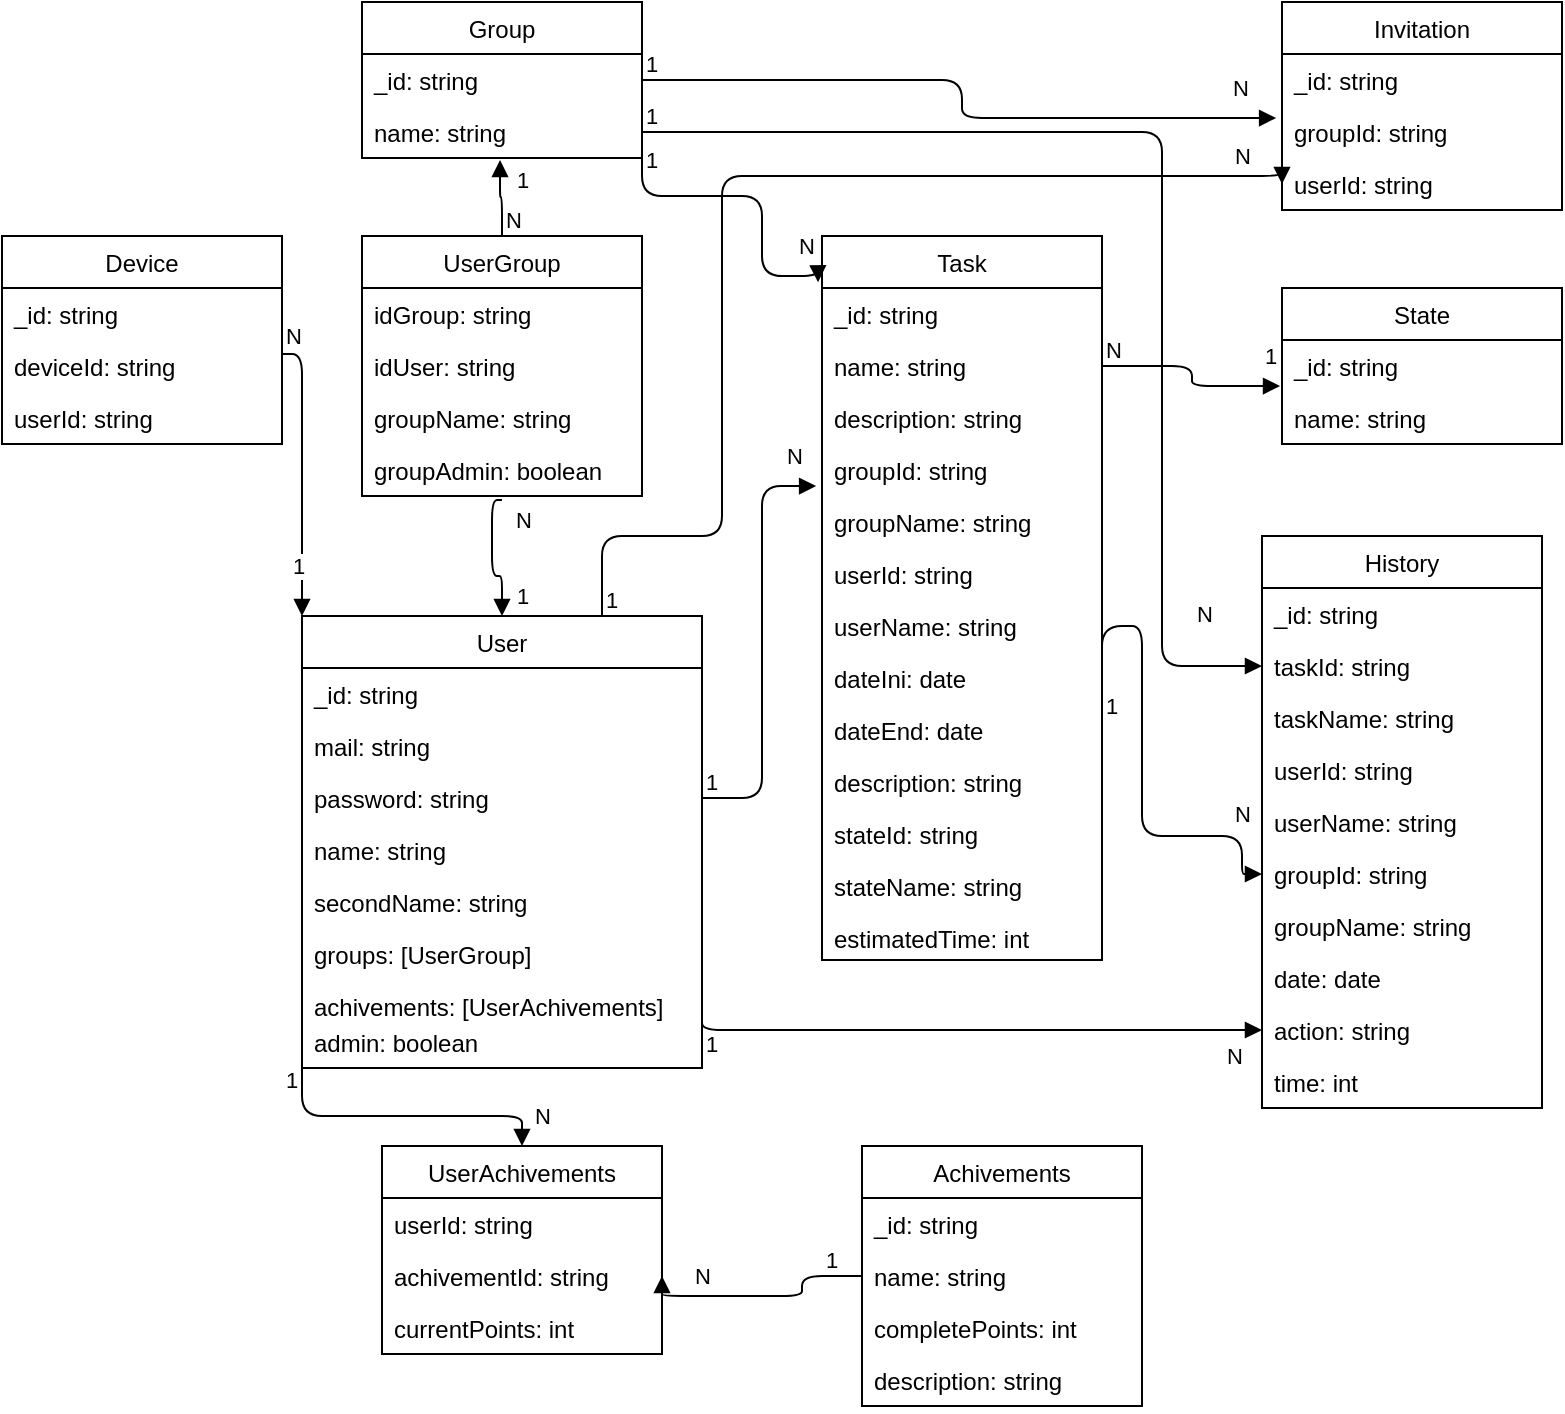 <mxfile version="14.4.3" type="device"><diagram id="mBvxw70yb0Zf4yTF3M4U" name="Página-1"><mxGraphModel dx="1326" dy="806" grid="1" gridSize="10" guides="1" tooltips="1" connect="1" arrows="1" fold="1" page="1" pageScale="1" pageWidth="827" pageHeight="1169" math="0" shadow="0"><root><mxCell id="0"/><mxCell id="1" parent="0"/><mxCell id="lRIT42_bY--8WyriqjhK-4" value="Group" style="swimlane;fontStyle=0;childLayout=stackLayout;horizontal=1;startSize=26;fillColor=none;horizontalStack=0;resizeParent=1;resizeParentMax=0;resizeLast=0;collapsible=1;marginBottom=0;" parent="1" vertex="1"><mxGeometry x="200" y="13" width="140" height="78" as="geometry"><mxRectangle x="359" y="520" width="90" height="26" as="alternateBounds"/></mxGeometry></mxCell><mxCell id="lRIT42_bY--8WyriqjhK-5" value="_id: string" style="text;strokeColor=none;fillColor=none;align=left;verticalAlign=top;spacingLeft=4;spacingRight=4;overflow=hidden;rotatable=0;points=[[0,0.5],[1,0.5]];portConstraint=eastwest;" parent="lRIT42_bY--8WyriqjhK-4" vertex="1"><mxGeometry y="26" width="140" height="26" as="geometry"/></mxCell><mxCell id="lRIT42_bY--8WyriqjhK-6" value="name: string" style="text;strokeColor=none;fillColor=none;align=left;verticalAlign=top;spacingLeft=4;spacingRight=4;overflow=hidden;rotatable=0;points=[[0,0.5],[1,0.5]];portConstraint=eastwest;" parent="lRIT42_bY--8WyriqjhK-4" vertex="1"><mxGeometry y="52" width="140" height="26" as="geometry"/></mxCell><mxCell id="lRIT42_bY--8WyriqjhK-8" value="Invitation" style="swimlane;fontStyle=0;childLayout=stackLayout;horizontal=1;startSize=26;fillColor=none;horizontalStack=0;resizeParent=1;resizeParentMax=0;resizeLast=0;collapsible=1;marginBottom=0;" parent="1" vertex="1"><mxGeometry x="660" y="13" width="140" height="104" as="geometry"/></mxCell><mxCell id="lRIT42_bY--8WyriqjhK-9" value="_id: string" style="text;strokeColor=none;fillColor=none;align=left;verticalAlign=top;spacingLeft=4;spacingRight=4;overflow=hidden;rotatable=0;points=[[0,0.5],[1,0.5]];portConstraint=eastwest;" parent="lRIT42_bY--8WyriqjhK-8" vertex="1"><mxGeometry y="26" width="140" height="26" as="geometry"/></mxCell><mxCell id="lRIT42_bY--8WyriqjhK-10" value="groupId: string" style="text;strokeColor=none;fillColor=none;align=left;verticalAlign=top;spacingLeft=4;spacingRight=4;overflow=hidden;rotatable=0;points=[[0,0.5],[1,0.5]];portConstraint=eastwest;" parent="lRIT42_bY--8WyriqjhK-8" vertex="1"><mxGeometry y="52" width="140" height="26" as="geometry"/></mxCell><mxCell id="lRIT42_bY--8WyriqjhK-11" value="userId: string" style="text;strokeColor=none;fillColor=none;align=left;verticalAlign=top;spacingLeft=4;spacingRight=4;overflow=hidden;rotatable=0;points=[[0,0.5],[1,0.5]];portConstraint=eastwest;" parent="lRIT42_bY--8WyriqjhK-8" vertex="1"><mxGeometry y="78" width="140" height="26" as="geometry"/></mxCell><mxCell id="lRIT42_bY--8WyriqjhK-12" value="" style="endArrow=block;endFill=1;html=1;edgeStyle=orthogonalEdgeStyle;align=left;verticalAlign=top;exitX=1;exitY=0.5;exitDx=0;exitDy=0;entryX=-0.021;entryY=0.231;entryDx=0;entryDy=0;entryPerimeter=0;" parent="1" source="lRIT42_bY--8WyriqjhK-5" target="lRIT42_bY--8WyriqjhK-10" edge="1"><mxGeometry x="-1" relative="1" as="geometry"><mxPoint x="300" y="233" as="sourcePoint"/><mxPoint x="460" y="233" as="targetPoint"/></mxGeometry></mxCell><mxCell id="lRIT42_bY--8WyriqjhK-13" value="1" style="edgeLabel;resizable=0;html=1;align=left;verticalAlign=bottom;" parent="lRIT42_bY--8WyriqjhK-12" connectable="0" vertex="1"><mxGeometry x="-1" relative="1" as="geometry"/></mxCell><mxCell id="lRIT42_bY--8WyriqjhK-14" value="N" style="edgeLabel;html=1;align=center;verticalAlign=middle;resizable=0;points=[];" parent="lRIT42_bY--8WyriqjhK-12" vertex="1" connectable="0"><mxGeometry x="0.89" y="-2" relative="1" as="geometry"><mxPoint y="-17.01" as="offset"/></mxGeometry></mxCell><mxCell id="lRIT42_bY--8WyriqjhK-15" value="User" style="swimlane;fontStyle=0;childLayout=stackLayout;horizontal=1;startSize=26;fillColor=none;horizontalStack=0;resizeParent=1;resizeParentMax=0;resizeLast=0;collapsible=1;marginBottom=0;" parent="1" vertex="1"><mxGeometry x="170" y="320" width="200" height="226" as="geometry"/></mxCell><mxCell id="lRIT42_bY--8WyriqjhK-16" value="_id: string" style="text;strokeColor=none;fillColor=none;align=left;verticalAlign=top;spacingLeft=4;spacingRight=4;overflow=hidden;rotatable=0;points=[[0,0.5],[1,0.5]];portConstraint=eastwest;" parent="lRIT42_bY--8WyriqjhK-15" vertex="1"><mxGeometry y="26" width="200" height="26" as="geometry"/></mxCell><mxCell id="lRIT42_bY--8WyriqjhK-17" value="mail: string" style="text;strokeColor=none;fillColor=none;align=left;verticalAlign=top;spacingLeft=4;spacingRight=4;overflow=hidden;rotatable=0;points=[[0,0.5],[1,0.5]];portConstraint=eastwest;" parent="lRIT42_bY--8WyriqjhK-15" vertex="1"><mxGeometry y="52" width="200" height="26" as="geometry"/></mxCell><mxCell id="lRIT42_bY--8WyriqjhK-18" value="password: string" style="text;strokeColor=none;fillColor=none;align=left;verticalAlign=top;spacingLeft=4;spacingRight=4;overflow=hidden;rotatable=0;points=[[0,0.5],[1,0.5]];portConstraint=eastwest;" parent="lRIT42_bY--8WyriqjhK-15" vertex="1"><mxGeometry y="78" width="200" height="26" as="geometry"/></mxCell><mxCell id="lRIT42_bY--8WyriqjhK-24" value="name: string" style="text;strokeColor=none;fillColor=none;align=left;verticalAlign=top;spacingLeft=4;spacingRight=4;overflow=hidden;rotatable=0;points=[[0,0.5],[1,0.5]];portConstraint=eastwest;" parent="lRIT42_bY--8WyriqjhK-15" vertex="1"><mxGeometry y="104" width="200" height="26" as="geometry"/></mxCell><mxCell id="lRIT42_bY--8WyriqjhK-25" value="secondName: string" style="text;strokeColor=none;fillColor=none;align=left;verticalAlign=top;spacingLeft=4;spacingRight=4;overflow=hidden;rotatable=0;points=[[0,0.5],[1,0.5]];portConstraint=eastwest;" parent="lRIT42_bY--8WyriqjhK-15" vertex="1"><mxGeometry y="130" width="200" height="26" as="geometry"/></mxCell><mxCell id="lRIT42_bY--8WyriqjhK-26" value="groups: [UserGroup]" style="text;strokeColor=none;fillColor=none;align=left;verticalAlign=top;spacingLeft=4;spacingRight=4;overflow=hidden;rotatable=0;points=[[0,0.5],[1,0.5]];portConstraint=eastwest;" parent="lRIT42_bY--8WyriqjhK-15" vertex="1"><mxGeometry y="156" width="200" height="26" as="geometry"/></mxCell><mxCell id="lRIT42_bY--8WyriqjhK-115" value="achivements: [UserAchivements]" style="text;strokeColor=none;fillColor=none;align=left;verticalAlign=top;spacingLeft=4;spacingRight=4;overflow=hidden;rotatable=0;points=[[0,0.5],[1,0.5]];portConstraint=eastwest;" parent="lRIT42_bY--8WyriqjhK-15" vertex="1"><mxGeometry y="182" width="200" height="18" as="geometry"/></mxCell><mxCell id="8AzACF3erwfn4muggk_q-1" value="admin: boolean" style="text;strokeColor=none;fillColor=none;align=left;verticalAlign=top;spacingLeft=4;spacingRight=4;overflow=hidden;rotatable=0;points=[[0,0.5],[1,0.5]];portConstraint=eastwest;" parent="lRIT42_bY--8WyriqjhK-15" vertex="1"><mxGeometry y="200" width="200" height="26" as="geometry"/></mxCell><mxCell id="lRIT42_bY--8WyriqjhK-38" value="UserGroup" style="swimlane;fontStyle=0;childLayout=stackLayout;horizontal=1;startSize=26;fillColor=none;horizontalStack=0;resizeParent=1;resizeParentMax=0;resizeLast=0;collapsible=1;marginBottom=0;" parent="1" vertex="1"><mxGeometry x="200" y="130" width="140" height="130" as="geometry"/></mxCell><mxCell id="lRIT42_bY--8WyriqjhK-39" value="idGroup: string" style="text;strokeColor=none;fillColor=none;align=left;verticalAlign=top;spacingLeft=4;spacingRight=4;overflow=hidden;rotatable=0;points=[[0,0.5],[1,0.5]];portConstraint=eastwest;" parent="lRIT42_bY--8WyriqjhK-38" vertex="1"><mxGeometry y="26" width="140" height="26" as="geometry"/></mxCell><mxCell id="lRIT42_bY--8WyriqjhK-40" value="idUser: string" style="text;strokeColor=none;fillColor=none;align=left;verticalAlign=top;spacingLeft=4;spacingRight=4;overflow=hidden;rotatable=0;points=[[0,0.5],[1,0.5]];portConstraint=eastwest;" parent="lRIT42_bY--8WyriqjhK-38" vertex="1"><mxGeometry y="52" width="140" height="26" as="geometry"/></mxCell><mxCell id="lRIT42_bY--8WyriqjhK-41" value="groupName: string" style="text;strokeColor=none;fillColor=none;align=left;verticalAlign=top;spacingLeft=4;spacingRight=4;overflow=hidden;rotatable=0;points=[[0,0.5],[1,0.5]];portConstraint=eastwest;" parent="lRIT42_bY--8WyriqjhK-38" vertex="1"><mxGeometry y="78" width="140" height="26" as="geometry"/></mxCell><mxCell id="lRIT42_bY--8WyriqjhK-42" value="groupAdmin: boolean" style="text;strokeColor=none;fillColor=none;align=left;verticalAlign=top;spacingLeft=4;spacingRight=4;overflow=hidden;rotatable=0;points=[[0,0.5],[1,0.5]];portConstraint=eastwest;" parent="lRIT42_bY--8WyriqjhK-38" vertex="1"><mxGeometry y="104" width="140" height="26" as="geometry"/></mxCell><mxCell id="lRIT42_bY--8WyriqjhK-44" value="" style="endArrow=block;endFill=1;html=1;edgeStyle=orthogonalEdgeStyle;align=left;verticalAlign=top;exitX=0.5;exitY=0;exitDx=0;exitDy=0;entryX=0.493;entryY=1.038;entryDx=0;entryDy=0;entryPerimeter=0;" parent="1" source="lRIT42_bY--8WyriqjhK-38" target="lRIT42_bY--8WyriqjhK-6" edge="1"><mxGeometry x="-1" relative="1" as="geometry"><mxPoint x="540" y="237" as="sourcePoint"/><mxPoint x="717.06" y="243.006" as="targetPoint"/></mxGeometry></mxCell><mxCell id="lRIT42_bY--8WyriqjhK-45" value="N" style="edgeLabel;resizable=0;html=1;align=left;verticalAlign=bottom;" parent="lRIT42_bY--8WyriqjhK-44" connectable="0" vertex="1"><mxGeometry x="-1" relative="1" as="geometry"/></mxCell><mxCell id="lRIT42_bY--8WyriqjhK-46" value="1" style="edgeLabel;html=1;align=center;verticalAlign=middle;resizable=0;points=[];" parent="lRIT42_bY--8WyriqjhK-44" vertex="1" connectable="0"><mxGeometry x="0.89" y="-2" relative="1" as="geometry"><mxPoint x="8.98" y="8.0" as="offset"/></mxGeometry></mxCell><mxCell id="lRIT42_bY--8WyriqjhK-47" value="" style="endArrow=block;endFill=1;html=1;edgeStyle=orthogonalEdgeStyle;align=left;verticalAlign=top;exitX=0.5;exitY=1.077;exitDx=0;exitDy=0;entryX=0.5;entryY=0;entryDx=0;entryDy=0;exitPerimeter=0;" parent="1" source="lRIT42_bY--8WyriqjhK-42" target="lRIT42_bY--8WyriqjhK-15" edge="1"><mxGeometry x="-1" relative="1" as="geometry"><mxPoint x="582.9" y="357" as="sourcePoint"/><mxPoint x="759.96" y="363.006" as="targetPoint"/><Array as="points"><mxPoint x="265" y="262"/><mxPoint x="265" y="300"/><mxPoint x="270" y="300"/></Array></mxGeometry></mxCell><mxCell id="lRIT42_bY--8WyriqjhK-48" value="N" style="edgeLabel;resizable=0;html=1;align=left;verticalAlign=bottom;" parent="lRIT42_bY--8WyriqjhK-47" connectable="0" vertex="1"><mxGeometry x="-1" relative="1" as="geometry"><mxPoint x="5.04" y="18" as="offset"/></mxGeometry></mxCell><mxCell id="lRIT42_bY--8WyriqjhK-49" value="1" style="edgeLabel;html=1;align=center;verticalAlign=middle;resizable=0;points=[];" parent="lRIT42_bY--8WyriqjhK-47" vertex="1" connectable="0"><mxGeometry x="0.89" y="-2" relative="1" as="geometry"><mxPoint x="12" y="-6.96" as="offset"/></mxGeometry></mxCell><mxCell id="lRIT42_bY--8WyriqjhK-50" value="Task" style="swimlane;fontStyle=0;childLayout=stackLayout;horizontal=1;startSize=26;fillColor=none;horizontalStack=0;resizeParent=1;resizeParentMax=0;resizeLast=0;collapsible=1;marginBottom=0;" parent="1" vertex="1"><mxGeometry x="430" y="130" width="140" height="362" as="geometry"/></mxCell><mxCell id="lRIT42_bY--8WyriqjhK-51" value="_id: string" style="text;strokeColor=none;fillColor=none;align=left;verticalAlign=top;spacingLeft=4;spacingRight=4;overflow=hidden;rotatable=0;points=[[0,0.5],[1,0.5]];portConstraint=eastwest;" parent="lRIT42_bY--8WyriqjhK-50" vertex="1"><mxGeometry y="26" width="140" height="26" as="geometry"/></mxCell><mxCell id="lRIT42_bY--8WyriqjhK-52" value="name: string" style="text;strokeColor=none;fillColor=none;align=left;verticalAlign=top;spacingLeft=4;spacingRight=4;overflow=hidden;rotatable=0;points=[[0,0.5],[1,0.5]];portConstraint=eastwest;" parent="lRIT42_bY--8WyriqjhK-50" vertex="1"><mxGeometry y="52" width="140" height="26" as="geometry"/></mxCell><mxCell id="lRIT42_bY--8WyriqjhK-56" value="description: string" style="text;strokeColor=none;fillColor=none;align=left;verticalAlign=top;spacingLeft=4;spacingRight=4;overflow=hidden;rotatable=0;points=[[0,0.5],[1,0.5]];portConstraint=eastwest;" parent="lRIT42_bY--8WyriqjhK-50" vertex="1"><mxGeometry y="78" width="140" height="26" as="geometry"/></mxCell><mxCell id="lRIT42_bY--8WyriqjhK-58" value="groupId: string" style="text;strokeColor=none;fillColor=none;align=left;verticalAlign=top;spacingLeft=4;spacingRight=4;overflow=hidden;rotatable=0;points=[[0,0.5],[1,0.5]];portConstraint=eastwest;" parent="lRIT42_bY--8WyriqjhK-50" vertex="1"><mxGeometry y="104" width="140" height="26" as="geometry"/></mxCell><mxCell id="lRIT42_bY--8WyriqjhK-60" value="groupName: string" style="text;strokeColor=none;fillColor=none;align=left;verticalAlign=top;spacingLeft=4;spacingRight=4;overflow=hidden;rotatable=0;points=[[0,0.5],[1,0.5]];portConstraint=eastwest;" parent="lRIT42_bY--8WyriqjhK-50" vertex="1"><mxGeometry y="130" width="140" height="26" as="geometry"/></mxCell><mxCell id="lRIT42_bY--8WyriqjhK-59" value="userId: string" style="text;strokeColor=none;fillColor=none;align=left;verticalAlign=top;spacingLeft=4;spacingRight=4;overflow=hidden;rotatable=0;points=[[0,0.5],[1,0.5]];portConstraint=eastwest;" parent="lRIT42_bY--8WyriqjhK-50" vertex="1"><mxGeometry y="156" width="140" height="26" as="geometry"/></mxCell><mxCell id="LNn8l3kQryYCGhVOqyir-2" value="userName: string" style="text;strokeColor=none;fillColor=none;align=left;verticalAlign=top;spacingLeft=4;spacingRight=4;overflow=hidden;rotatable=0;points=[[0,0.5],[1,0.5]];portConstraint=eastwest;" parent="lRIT42_bY--8WyriqjhK-50" vertex="1"><mxGeometry y="182" width="140" height="26" as="geometry"/></mxCell><mxCell id="lRIT42_bY--8WyriqjhK-61" value="dateIni: date" style="text;strokeColor=none;fillColor=none;align=left;verticalAlign=top;spacingLeft=4;spacingRight=4;overflow=hidden;rotatable=0;points=[[0,0.5],[1,0.5]];portConstraint=eastwest;" parent="lRIT42_bY--8WyriqjhK-50" vertex="1"><mxGeometry y="208" width="140" height="26" as="geometry"/></mxCell><mxCell id="lRIT42_bY--8WyriqjhK-62" value="dateEnd: date" style="text;strokeColor=none;fillColor=none;align=left;verticalAlign=top;spacingLeft=4;spacingRight=4;overflow=hidden;rotatable=0;points=[[0,0.5],[1,0.5]];portConstraint=eastwest;" parent="lRIT42_bY--8WyriqjhK-50" vertex="1"><mxGeometry y="234" width="140" height="26" as="geometry"/></mxCell><mxCell id="lRIT42_bY--8WyriqjhK-63" value="description: string" style="text;strokeColor=none;fillColor=none;align=left;verticalAlign=top;spacingLeft=4;spacingRight=4;overflow=hidden;rotatable=0;points=[[0,0.5],[1,0.5]];portConstraint=eastwest;" parent="lRIT42_bY--8WyriqjhK-50" vertex="1"><mxGeometry y="260" width="140" height="26" as="geometry"/></mxCell><mxCell id="lRIT42_bY--8WyriqjhK-64" value="stateId: string" style="text;strokeColor=none;fillColor=none;align=left;verticalAlign=top;spacingLeft=4;spacingRight=4;overflow=hidden;rotatable=0;points=[[0,0.5],[1,0.5]];portConstraint=eastwest;" parent="lRIT42_bY--8WyriqjhK-50" vertex="1"><mxGeometry y="286" width="140" height="26" as="geometry"/></mxCell><mxCell id="HuEs4uqRUfLCe5RWFze3-1" value="stateName: string" style="text;strokeColor=none;fillColor=none;align=left;verticalAlign=top;spacingLeft=4;spacingRight=4;overflow=hidden;rotatable=0;points=[[0,0.5],[1,0.5]];portConstraint=eastwest;" vertex="1" parent="lRIT42_bY--8WyriqjhK-50"><mxGeometry y="312" width="140" height="26" as="geometry"/></mxCell><mxCell id="lRIT42_bY--8WyriqjhK-65" value="estimatedTime: int" style="text;strokeColor=none;fillColor=none;align=left;verticalAlign=top;spacingLeft=4;spacingRight=4;overflow=hidden;rotatable=0;points=[[0,0.5],[1,0.5]];portConstraint=eastwest;" parent="lRIT42_bY--8WyriqjhK-50" vertex="1"><mxGeometry y="338" width="140" height="24" as="geometry"/></mxCell><mxCell id="lRIT42_bY--8WyriqjhK-67" value="" style="endArrow=block;endFill=1;html=1;edgeStyle=orthogonalEdgeStyle;align=left;verticalAlign=top;exitX=1;exitY=0.5;exitDx=0;exitDy=0;entryX=-0.014;entryY=0.064;entryDx=0;entryDy=0;entryPerimeter=0;" parent="1" source="lRIT42_bY--8WyriqjhK-6" target="lRIT42_bY--8WyriqjhK-50" edge="1"><mxGeometry x="-1" relative="1" as="geometry"><mxPoint x="450" y="112" as="sourcePoint"/><mxPoint x="627.06" y="118.006" as="targetPoint"/><Array as="points"><mxPoint x="340" y="110"/><mxPoint x="400" y="110"/><mxPoint x="400" y="150"/></Array></mxGeometry></mxCell><mxCell id="lRIT42_bY--8WyriqjhK-68" value="1" style="edgeLabel;resizable=0;html=1;align=left;verticalAlign=bottom;" parent="lRIT42_bY--8WyriqjhK-67" connectable="0" vertex="1"><mxGeometry x="-1" relative="1" as="geometry"/></mxCell><mxCell id="lRIT42_bY--8WyriqjhK-69" value="N" style="edgeLabel;html=1;align=center;verticalAlign=middle;resizable=0;points=[];" parent="lRIT42_bY--8WyriqjhK-67" vertex="1" connectable="0"><mxGeometry x="0.89" y="-2" relative="1" as="geometry"><mxPoint y="-17.01" as="offset"/></mxGeometry></mxCell><mxCell id="lRIT42_bY--8WyriqjhK-70" value="" style="endArrow=block;endFill=1;html=1;edgeStyle=orthogonalEdgeStyle;align=left;verticalAlign=top;exitX=1;exitY=0.5;exitDx=0;exitDy=0;entryX=-0.021;entryY=-0.192;entryDx=0;entryDy=0;entryPerimeter=0;" parent="1" source="lRIT42_bY--8WyriqjhK-18" target="lRIT42_bY--8WyriqjhK-60" edge="1"><mxGeometry x="-1" relative="1" as="geometry"><mxPoint x="460" y="497" as="sourcePoint"/><mxPoint x="637.06" y="503.006" as="targetPoint"/></mxGeometry></mxCell><mxCell id="lRIT42_bY--8WyriqjhK-71" value="1" style="edgeLabel;resizable=0;html=1;align=left;verticalAlign=bottom;" parent="lRIT42_bY--8WyriqjhK-70" connectable="0" vertex="1"><mxGeometry x="-1" relative="1" as="geometry"/></mxCell><mxCell id="lRIT42_bY--8WyriqjhK-72" value="N" style="edgeLabel;html=1;align=center;verticalAlign=middle;resizable=0;points=[];" parent="lRIT42_bY--8WyriqjhK-70" vertex="1" connectable="0"><mxGeometry x="0.89" y="-2" relative="1" as="geometry"><mxPoint y="-17.01" as="offset"/></mxGeometry></mxCell><mxCell id="lRIT42_bY--8WyriqjhK-73" value="Device" style="swimlane;fontStyle=0;childLayout=stackLayout;horizontal=1;startSize=26;fillColor=none;horizontalStack=0;resizeParent=1;resizeParentMax=0;resizeLast=0;collapsible=1;marginBottom=0;" parent="1" vertex="1"><mxGeometry x="20" y="130" width="140" height="104" as="geometry"/></mxCell><mxCell id="lRIT42_bY--8WyriqjhK-74" value="_id: string" style="text;strokeColor=none;fillColor=none;align=left;verticalAlign=top;spacingLeft=4;spacingRight=4;overflow=hidden;rotatable=0;points=[[0,0.5],[1,0.5]];portConstraint=eastwest;" parent="lRIT42_bY--8WyriqjhK-73" vertex="1"><mxGeometry y="26" width="140" height="26" as="geometry"/></mxCell><mxCell id="lRIT42_bY--8WyriqjhK-76" value="deviceId: string" style="text;strokeColor=none;fillColor=none;align=left;verticalAlign=top;spacingLeft=4;spacingRight=4;overflow=hidden;rotatable=0;points=[[0,0.5],[1,0.5]];portConstraint=eastwest;" parent="lRIT42_bY--8WyriqjhK-73" vertex="1"><mxGeometry y="52" width="140" height="26" as="geometry"/></mxCell><mxCell id="oiIY5G1CBraX-RQj-Dd1-1" value="userId: string" style="text;strokeColor=none;fillColor=none;align=left;verticalAlign=top;spacingLeft=4;spacingRight=4;overflow=hidden;rotatable=0;points=[[0,0.5],[1,0.5]];portConstraint=eastwest;" parent="lRIT42_bY--8WyriqjhK-73" vertex="1"><mxGeometry y="78" width="140" height="26" as="geometry"/></mxCell><mxCell id="lRIT42_bY--8WyriqjhK-77" value="" style="endArrow=block;endFill=1;html=1;edgeStyle=orthogonalEdgeStyle;align=left;verticalAlign=top;exitX=1;exitY=0.269;exitDx=0;exitDy=0;entryX=0;entryY=0;entryDx=0;entryDy=0;exitPerimeter=0;" parent="1" source="lRIT42_bY--8WyriqjhK-76" target="lRIT42_bY--8WyriqjhK-15" edge="1"><mxGeometry x="-1" relative="1" as="geometry"><mxPoint x="184.06" y="251.994" as="sourcePoint"/><mxPoint x="627.06" y="118.006" as="targetPoint"/></mxGeometry></mxCell><mxCell id="lRIT42_bY--8WyriqjhK-78" value="N" style="edgeLabel;resizable=0;html=1;align=left;verticalAlign=bottom;" parent="lRIT42_bY--8WyriqjhK-77" connectable="0" vertex="1"><mxGeometry x="-1" relative="1" as="geometry"/></mxCell><mxCell id="lRIT42_bY--8WyriqjhK-79" value="1" style="edgeLabel;html=1;align=center;verticalAlign=middle;resizable=0;points=[];" parent="lRIT42_bY--8WyriqjhK-77" vertex="1" connectable="0"><mxGeometry x="0.89" y="-2" relative="1" as="geometry"><mxPoint y="-17.01" as="offset"/></mxGeometry></mxCell><mxCell id="lRIT42_bY--8WyriqjhK-80" value="State" style="swimlane;fontStyle=0;childLayout=stackLayout;horizontal=1;startSize=26;fillColor=none;horizontalStack=0;resizeParent=1;resizeParentMax=0;resizeLast=0;collapsible=1;marginBottom=0;" parent="1" vertex="1"><mxGeometry x="660" y="156" width="140" height="78" as="geometry"/></mxCell><mxCell id="lRIT42_bY--8WyriqjhK-81" value="_id: string" style="text;strokeColor=none;fillColor=none;align=left;verticalAlign=top;spacingLeft=4;spacingRight=4;overflow=hidden;rotatable=0;points=[[0,0.5],[1,0.5]];portConstraint=eastwest;" parent="lRIT42_bY--8WyriqjhK-80" vertex="1"><mxGeometry y="26" width="140" height="26" as="geometry"/></mxCell><mxCell id="lRIT42_bY--8WyriqjhK-82" value="name: string" style="text;strokeColor=none;fillColor=none;align=left;verticalAlign=top;spacingLeft=4;spacingRight=4;overflow=hidden;rotatable=0;points=[[0,0.5],[1,0.5]];portConstraint=eastwest;" parent="lRIT42_bY--8WyriqjhK-80" vertex="1"><mxGeometry y="52" width="140" height="26" as="geometry"/></mxCell><mxCell id="lRIT42_bY--8WyriqjhK-84" value="" style="endArrow=block;endFill=1;html=1;edgeStyle=orthogonalEdgeStyle;align=left;verticalAlign=top;exitX=0.75;exitY=0;exitDx=0;exitDy=0;entryX=0;entryY=0.5;entryDx=0;entryDy=0;" parent="1" source="lRIT42_bY--8WyriqjhK-15" target="lRIT42_bY--8WyriqjhK-11" edge="1"><mxGeometry x="-1" relative="1" as="geometry"><mxPoint x="370" y="99" as="sourcePoint"/><mxPoint x="527.06" y="101.006" as="targetPoint"/><Array as="points"><mxPoint x="320" y="280"/><mxPoint x="380" y="280"/><mxPoint x="380" y="100"/><mxPoint x="660" y="100"/></Array></mxGeometry></mxCell><mxCell id="lRIT42_bY--8WyriqjhK-85" value="1" style="edgeLabel;resizable=0;html=1;align=left;verticalAlign=bottom;" parent="lRIT42_bY--8WyriqjhK-84" connectable="0" vertex="1"><mxGeometry x="-1" relative="1" as="geometry"/></mxCell><mxCell id="lRIT42_bY--8WyriqjhK-86" value="N" style="edgeLabel;html=1;align=center;verticalAlign=middle;resizable=0;points=[];" parent="lRIT42_bY--8WyriqjhK-84" vertex="1" connectable="0"><mxGeometry x="0.89" y="-2" relative="1" as="geometry"><mxPoint x="7" y="-12.0" as="offset"/></mxGeometry></mxCell><mxCell id="lRIT42_bY--8WyriqjhK-90" value="History" style="swimlane;fontStyle=0;childLayout=stackLayout;horizontal=1;startSize=26;fillColor=none;horizontalStack=0;resizeParent=1;resizeParentMax=0;resizeLast=0;collapsible=1;marginBottom=0;" parent="1" vertex="1"><mxGeometry x="650" y="280" width="140" height="286" as="geometry"/></mxCell><mxCell id="lRIT42_bY--8WyriqjhK-91" value="_id: string" style="text;strokeColor=none;fillColor=none;align=left;verticalAlign=top;spacingLeft=4;spacingRight=4;overflow=hidden;rotatable=0;points=[[0,0.5],[1,0.5]];portConstraint=eastwest;" parent="lRIT42_bY--8WyriqjhK-90" vertex="1"><mxGeometry y="26" width="140" height="26" as="geometry"/></mxCell><mxCell id="lRIT42_bY--8WyriqjhK-92" value="taskId: string" style="text;strokeColor=none;fillColor=none;align=left;verticalAlign=top;spacingLeft=4;spacingRight=4;overflow=hidden;rotatable=0;points=[[0,0.5],[1,0.5]];portConstraint=eastwest;" parent="lRIT42_bY--8WyriqjhK-90" vertex="1"><mxGeometry y="52" width="140" height="26" as="geometry"/></mxCell><mxCell id="lRIT42_bY--8WyriqjhK-93" value="taskName: string" style="text;strokeColor=none;fillColor=none;align=left;verticalAlign=top;spacingLeft=4;spacingRight=4;overflow=hidden;rotatable=0;points=[[0,0.5],[1,0.5]];portConstraint=eastwest;" parent="lRIT42_bY--8WyriqjhK-90" vertex="1"><mxGeometry y="78" width="140" height="26" as="geometry"/></mxCell><mxCell id="lRIT42_bY--8WyriqjhK-94" value="userId: string" style="text;strokeColor=none;fillColor=none;align=left;verticalAlign=top;spacingLeft=4;spacingRight=4;overflow=hidden;rotatable=0;points=[[0,0.5],[1,0.5]];portConstraint=eastwest;" parent="lRIT42_bY--8WyriqjhK-90" vertex="1"><mxGeometry y="104" width="140" height="26" as="geometry"/></mxCell><mxCell id="lRIT42_bY--8WyriqjhK-95" value="userName: string" style="text;strokeColor=none;fillColor=none;align=left;verticalAlign=top;spacingLeft=4;spacingRight=4;overflow=hidden;rotatable=0;points=[[0,0.5],[1,0.5]];portConstraint=eastwest;" parent="lRIT42_bY--8WyriqjhK-90" vertex="1"><mxGeometry y="130" width="140" height="26" as="geometry"/></mxCell><mxCell id="lRIT42_bY--8WyriqjhK-96" value="groupId: string" style="text;strokeColor=none;fillColor=none;align=left;verticalAlign=top;spacingLeft=4;spacingRight=4;overflow=hidden;rotatable=0;points=[[0,0.5],[1,0.5]];portConstraint=eastwest;" parent="lRIT42_bY--8WyriqjhK-90" vertex="1"><mxGeometry y="156" width="140" height="26" as="geometry"/></mxCell><mxCell id="lRIT42_bY--8WyriqjhK-97" value="groupName: string" style="text;strokeColor=none;fillColor=none;align=left;verticalAlign=top;spacingLeft=4;spacingRight=4;overflow=hidden;rotatable=0;points=[[0,0.5],[1,0.5]];portConstraint=eastwest;" parent="lRIT42_bY--8WyriqjhK-90" vertex="1"><mxGeometry y="182" width="140" height="26" as="geometry"/></mxCell><mxCell id="lRIT42_bY--8WyriqjhK-98" value="date: date" style="text;strokeColor=none;fillColor=none;align=left;verticalAlign=top;spacingLeft=4;spacingRight=4;overflow=hidden;rotatable=0;points=[[0,0.5],[1,0.5]];portConstraint=eastwest;" parent="lRIT42_bY--8WyriqjhK-90" vertex="1"><mxGeometry y="208" width="140" height="26" as="geometry"/></mxCell><mxCell id="lRIT42_bY--8WyriqjhK-99" value="action: string" style="text;strokeColor=none;fillColor=none;align=left;verticalAlign=top;spacingLeft=4;spacingRight=4;overflow=hidden;rotatable=0;points=[[0,0.5],[1,0.5]];portConstraint=eastwest;" parent="lRIT42_bY--8WyriqjhK-90" vertex="1"><mxGeometry y="234" width="140" height="26" as="geometry"/></mxCell><mxCell id="8AzACF3erwfn4muggk_q-2" value="time: int" style="text;strokeColor=none;fillColor=none;align=left;verticalAlign=top;spacingLeft=4;spacingRight=4;overflow=hidden;rotatable=0;points=[[0,0.5],[1,0.5]];portConstraint=eastwest;" parent="lRIT42_bY--8WyriqjhK-90" vertex="1"><mxGeometry y="260" width="140" height="26" as="geometry"/></mxCell><mxCell id="lRIT42_bY--8WyriqjhK-104" value="UserAchivements" style="swimlane;fontStyle=0;childLayout=stackLayout;horizontal=1;startSize=26;fillColor=none;horizontalStack=0;resizeParent=1;resizeParentMax=0;resizeLast=0;collapsible=1;marginBottom=0;" parent="1" vertex="1"><mxGeometry x="210" y="585" width="140" height="104" as="geometry"/></mxCell><mxCell id="lRIT42_bY--8WyriqjhK-105" value="userId: string" style="text;strokeColor=none;fillColor=none;align=left;verticalAlign=top;spacingLeft=4;spacingRight=4;overflow=hidden;rotatable=0;points=[[0,0.5],[1,0.5]];portConstraint=eastwest;" parent="lRIT42_bY--8WyriqjhK-104" vertex="1"><mxGeometry y="26" width="140" height="26" as="geometry"/></mxCell><mxCell id="lRIT42_bY--8WyriqjhK-106" value="achivementId: string" style="text;strokeColor=none;fillColor=none;align=left;verticalAlign=top;spacingLeft=4;spacingRight=4;overflow=hidden;rotatable=0;points=[[0,0.5],[1,0.5]];portConstraint=eastwest;" parent="lRIT42_bY--8WyriqjhK-104" vertex="1"><mxGeometry y="52" width="140" height="26" as="geometry"/></mxCell><mxCell id="lRIT42_bY--8WyriqjhK-107" value="currentPoints: int" style="text;strokeColor=none;fillColor=none;align=left;verticalAlign=top;spacingLeft=4;spacingRight=4;overflow=hidden;rotatable=0;points=[[0,0.5],[1,0.5]];portConstraint=eastwest;" parent="lRIT42_bY--8WyriqjhK-104" vertex="1"><mxGeometry y="78" width="140" height="26" as="geometry"/></mxCell><mxCell id="lRIT42_bY--8WyriqjhK-110" value="Achivements" style="swimlane;fontStyle=0;childLayout=stackLayout;horizontal=1;startSize=26;fillColor=none;horizontalStack=0;resizeParent=1;resizeParentMax=0;resizeLast=0;collapsible=1;marginBottom=0;" parent="1" vertex="1"><mxGeometry x="450" y="585" width="140" height="130" as="geometry"/></mxCell><mxCell id="lRIT42_bY--8WyriqjhK-111" value="_id: string" style="text;strokeColor=none;fillColor=none;align=left;verticalAlign=top;spacingLeft=4;spacingRight=4;overflow=hidden;rotatable=0;points=[[0,0.5],[1,0.5]];portConstraint=eastwest;" parent="lRIT42_bY--8WyriqjhK-110" vertex="1"><mxGeometry y="26" width="140" height="26" as="geometry"/></mxCell><mxCell id="lRIT42_bY--8WyriqjhK-112" value="name: string" style="text;strokeColor=none;fillColor=none;align=left;verticalAlign=top;spacingLeft=4;spacingRight=4;overflow=hidden;rotatable=0;points=[[0,0.5],[1,0.5]];portConstraint=eastwest;" parent="lRIT42_bY--8WyriqjhK-110" vertex="1"><mxGeometry y="52" width="140" height="26" as="geometry"/></mxCell><mxCell id="lRIT42_bY--8WyriqjhK-113" value="completePoints: int" style="text;strokeColor=none;fillColor=none;align=left;verticalAlign=top;spacingLeft=4;spacingRight=4;overflow=hidden;rotatable=0;points=[[0,0.5],[1,0.5]];portConstraint=eastwest;" parent="lRIT42_bY--8WyriqjhK-110" vertex="1"><mxGeometry y="78" width="140" height="26" as="geometry"/></mxCell><mxCell id="lRIT42_bY--8WyriqjhK-114" value="description: string" style="text;strokeColor=none;fillColor=none;align=left;verticalAlign=top;spacingLeft=4;spacingRight=4;overflow=hidden;rotatable=0;points=[[0,0.5],[1,0.5]];portConstraint=eastwest;" parent="lRIT42_bY--8WyriqjhK-110" vertex="1"><mxGeometry y="104" width="140" height="26" as="geometry"/></mxCell><mxCell id="lRIT42_bY--8WyriqjhK-118" value="" style="endArrow=block;endFill=1;html=1;edgeStyle=orthogonalEdgeStyle;align=left;verticalAlign=top;entryX=0.5;entryY=0;entryDx=0;entryDy=0;exitX=0;exitY=0.5;exitDx=0;exitDy=0;" parent="1" source="8AzACF3erwfn4muggk_q-1" target="lRIT42_bY--8WyriqjhK-104" edge="1"><mxGeometry x="-1" relative="1" as="geometry"><mxPoint x="280" y="600" as="sourcePoint"/><mxPoint x="167.06" y="643.996" as="targetPoint"/><Array as="points"><mxPoint x="170" y="570"/><mxPoint x="280" y="570"/></Array></mxGeometry></mxCell><mxCell id="lRIT42_bY--8WyriqjhK-119" value="1" style="edgeLabel;resizable=0;html=1;align=left;verticalAlign=bottom;" parent="lRIT42_bY--8WyriqjhK-118" connectable="0" vertex="1"><mxGeometry x="-1" relative="1" as="geometry"><mxPoint x="-10" y="27" as="offset"/></mxGeometry></mxCell><mxCell id="lRIT42_bY--8WyriqjhK-120" value="N" style="edgeLabel;html=1;align=center;verticalAlign=middle;resizable=0;points=[];" parent="lRIT42_bY--8WyriqjhK-118" vertex="1" connectable="0"><mxGeometry x="0.89" y="-2" relative="1" as="geometry"><mxPoint x="12" y="-6.0" as="offset"/></mxGeometry></mxCell><mxCell id="lRIT42_bY--8WyriqjhK-121" value="" style="endArrow=block;endFill=1;html=1;edgeStyle=orthogonalEdgeStyle;align=left;verticalAlign=top;exitX=0;exitY=0.5;exitDx=0;exitDy=0;entryX=1;entryY=0.5;entryDx=0;entryDy=0;" parent="1" source="lRIT42_bY--8WyriqjhK-112" target="lRIT42_bY--8WyriqjhK-106" edge="1"><mxGeometry x="-1" relative="1" as="geometry"><mxPoint x="290" y="610" as="sourcePoint"/><mxPoint x="360" y="750" as="targetPoint"/><Array as="points"><mxPoint x="420" y="650"/><mxPoint x="420" y="660"/><mxPoint x="350" y="660"/></Array></mxGeometry></mxCell><mxCell id="lRIT42_bY--8WyriqjhK-122" value="1" style="edgeLabel;resizable=0;html=1;align=left;verticalAlign=bottom;" parent="lRIT42_bY--8WyriqjhK-121" connectable="0" vertex="1"><mxGeometry x="-1" relative="1" as="geometry"><mxPoint x="-20" as="offset"/></mxGeometry></mxCell><mxCell id="lRIT42_bY--8WyriqjhK-123" value="N" style="edgeLabel;html=1;align=center;verticalAlign=middle;resizable=0;points=[];" parent="lRIT42_bY--8WyriqjhK-121" vertex="1" connectable="0"><mxGeometry x="0.89" y="-2" relative="1" as="geometry"><mxPoint x="18" y="-7" as="offset"/></mxGeometry></mxCell><mxCell id="mLACbddEW_C-6-8BlsGg-1" value="" style="endArrow=block;endFill=1;html=1;edgeStyle=orthogonalEdgeStyle;align=left;verticalAlign=top;exitX=1;exitY=0.5;exitDx=0;exitDy=0;entryX=0;entryY=0.5;entryDx=0;entryDy=0;" parent="1" source="lRIT42_bY--8WyriqjhK-61" target="lRIT42_bY--8WyriqjhK-96" edge="1"><mxGeometry x="-1" relative="1" as="geometry"><mxPoint x="580" y="470" as="sourcePoint"/><mxPoint x="511" y="676" as="targetPoint"/><Array as="points"><mxPoint x="590" y="325"/><mxPoint x="590" y="430"/><mxPoint x="640" y="430"/><mxPoint x="640" y="449"/></Array></mxGeometry></mxCell><mxCell id="mLACbddEW_C-6-8BlsGg-2" value="1" style="edgeLabel;resizable=0;html=1;align=left;verticalAlign=bottom;" parent="mLACbddEW_C-6-8BlsGg-1" connectable="0" vertex="1"><mxGeometry x="-1" relative="1" as="geometry"><mxPoint y="22.01" as="offset"/></mxGeometry></mxCell><mxCell id="mLACbddEW_C-6-8BlsGg-3" value="N" style="edgeLabel;html=1;align=center;verticalAlign=middle;resizable=0;points=[];" parent="mLACbddEW_C-6-8BlsGg-1" vertex="1" connectable="0"><mxGeometry x="0.89" y="-2" relative="1" as="geometry"><mxPoint x="2" y="-28" as="offset"/></mxGeometry></mxCell><mxCell id="lRIT42_bY--8WyriqjhK-87" value="" style="endArrow=block;endFill=1;html=1;edgeStyle=orthogonalEdgeStyle;align=left;verticalAlign=top;exitX=1;exitY=0.5;exitDx=0;exitDy=0;entryX=-0.007;entryY=-0.115;entryDx=0;entryDy=0;entryPerimeter=0;" parent="1" source="lRIT42_bY--8WyriqjhK-52" target="lRIT42_bY--8WyriqjhK-82" edge="1"><mxGeometry x="-1" relative="1" as="geometry"><mxPoint x="600" y="215.99" as="sourcePoint"/><mxPoint x="697.06" y="197.996" as="targetPoint"/></mxGeometry></mxCell><mxCell id="lRIT42_bY--8WyriqjhK-88" value="N" style="edgeLabel;resizable=0;html=1;align=left;verticalAlign=bottom;" parent="lRIT42_bY--8WyriqjhK-87" connectable="0" vertex="1"><mxGeometry x="-1" relative="1" as="geometry"/></mxCell><mxCell id="lRIT42_bY--8WyriqjhK-89" value="1" style="edgeLabel;html=1;align=center;verticalAlign=middle;resizable=0;points=[];" parent="lRIT42_bY--8WyriqjhK-87" vertex="1" connectable="0"><mxGeometry x="0.89" y="-2" relative="1" as="geometry"><mxPoint y="-17.01" as="offset"/></mxGeometry></mxCell><mxCell id="ECL69T_whOJA3-btme5S-1" value="" style="endArrow=block;endFill=1;html=1;edgeStyle=orthogonalEdgeStyle;align=left;verticalAlign=top;entryX=0;entryY=0.5;entryDx=0;entryDy=0;" parent="1" target="lRIT42_bY--8WyriqjhK-99" edge="1"><mxGeometry x="-1" relative="1" as="geometry"><mxPoint x="370" y="520" as="sourcePoint"/><mxPoint x="660" y="459" as="targetPoint"/><Array as="points"><mxPoint x="370" y="527"/></Array></mxGeometry></mxCell><mxCell id="ECL69T_whOJA3-btme5S-2" value="1" style="edgeLabel;resizable=0;html=1;align=left;verticalAlign=bottom;" parent="ECL69T_whOJA3-btme5S-1" connectable="0" vertex="1"><mxGeometry x="-1" relative="1" as="geometry"><mxPoint y="22.01" as="offset"/></mxGeometry></mxCell><mxCell id="ECL69T_whOJA3-btme5S-3" value="N" style="edgeLabel;html=1;align=center;verticalAlign=middle;resizable=0;points=[];" parent="ECL69T_whOJA3-btme5S-1" vertex="1" connectable="0"><mxGeometry x="0.89" y="-2" relative="1" as="geometry"><mxPoint x="2" y="11" as="offset"/></mxGeometry></mxCell><mxCell id="LUqjwdLxo4y8nw2r4uVC-1" value="" style="endArrow=block;endFill=1;html=1;edgeStyle=orthogonalEdgeStyle;align=left;verticalAlign=top;exitX=1;exitY=0.5;exitDx=0;exitDy=0;entryX=0;entryY=0.5;entryDx=0;entryDy=0;" parent="1" source="lRIT42_bY--8WyriqjhK-6" target="lRIT42_bY--8WyriqjhK-92" edge="1"><mxGeometry x="-1" relative="1" as="geometry"><mxPoint x="580" y="361" as="sourcePoint"/><mxPoint x="660" y="459" as="targetPoint"/><Array as="points"><mxPoint x="600" y="78"/><mxPoint x="600" y="345"/></Array></mxGeometry></mxCell><mxCell id="LUqjwdLxo4y8nw2r4uVC-2" value="1" style="edgeLabel;resizable=0;html=1;align=left;verticalAlign=bottom;" parent="LUqjwdLxo4y8nw2r4uVC-1" connectable="0" vertex="1"><mxGeometry x="-1" relative="1" as="geometry"><mxPoint y="22.01" as="offset"/></mxGeometry></mxCell><mxCell id="LUqjwdLxo4y8nw2r4uVC-3" value="N" style="edgeLabel;html=1;align=center;verticalAlign=middle;resizable=0;points=[];" parent="LUqjwdLxo4y8nw2r4uVC-1" vertex="1" connectable="0"><mxGeometry x="0.89" y="-2" relative="1" as="geometry"><mxPoint x="2" y="-28" as="offset"/></mxGeometry></mxCell></root></mxGraphModel></diagram></mxfile>